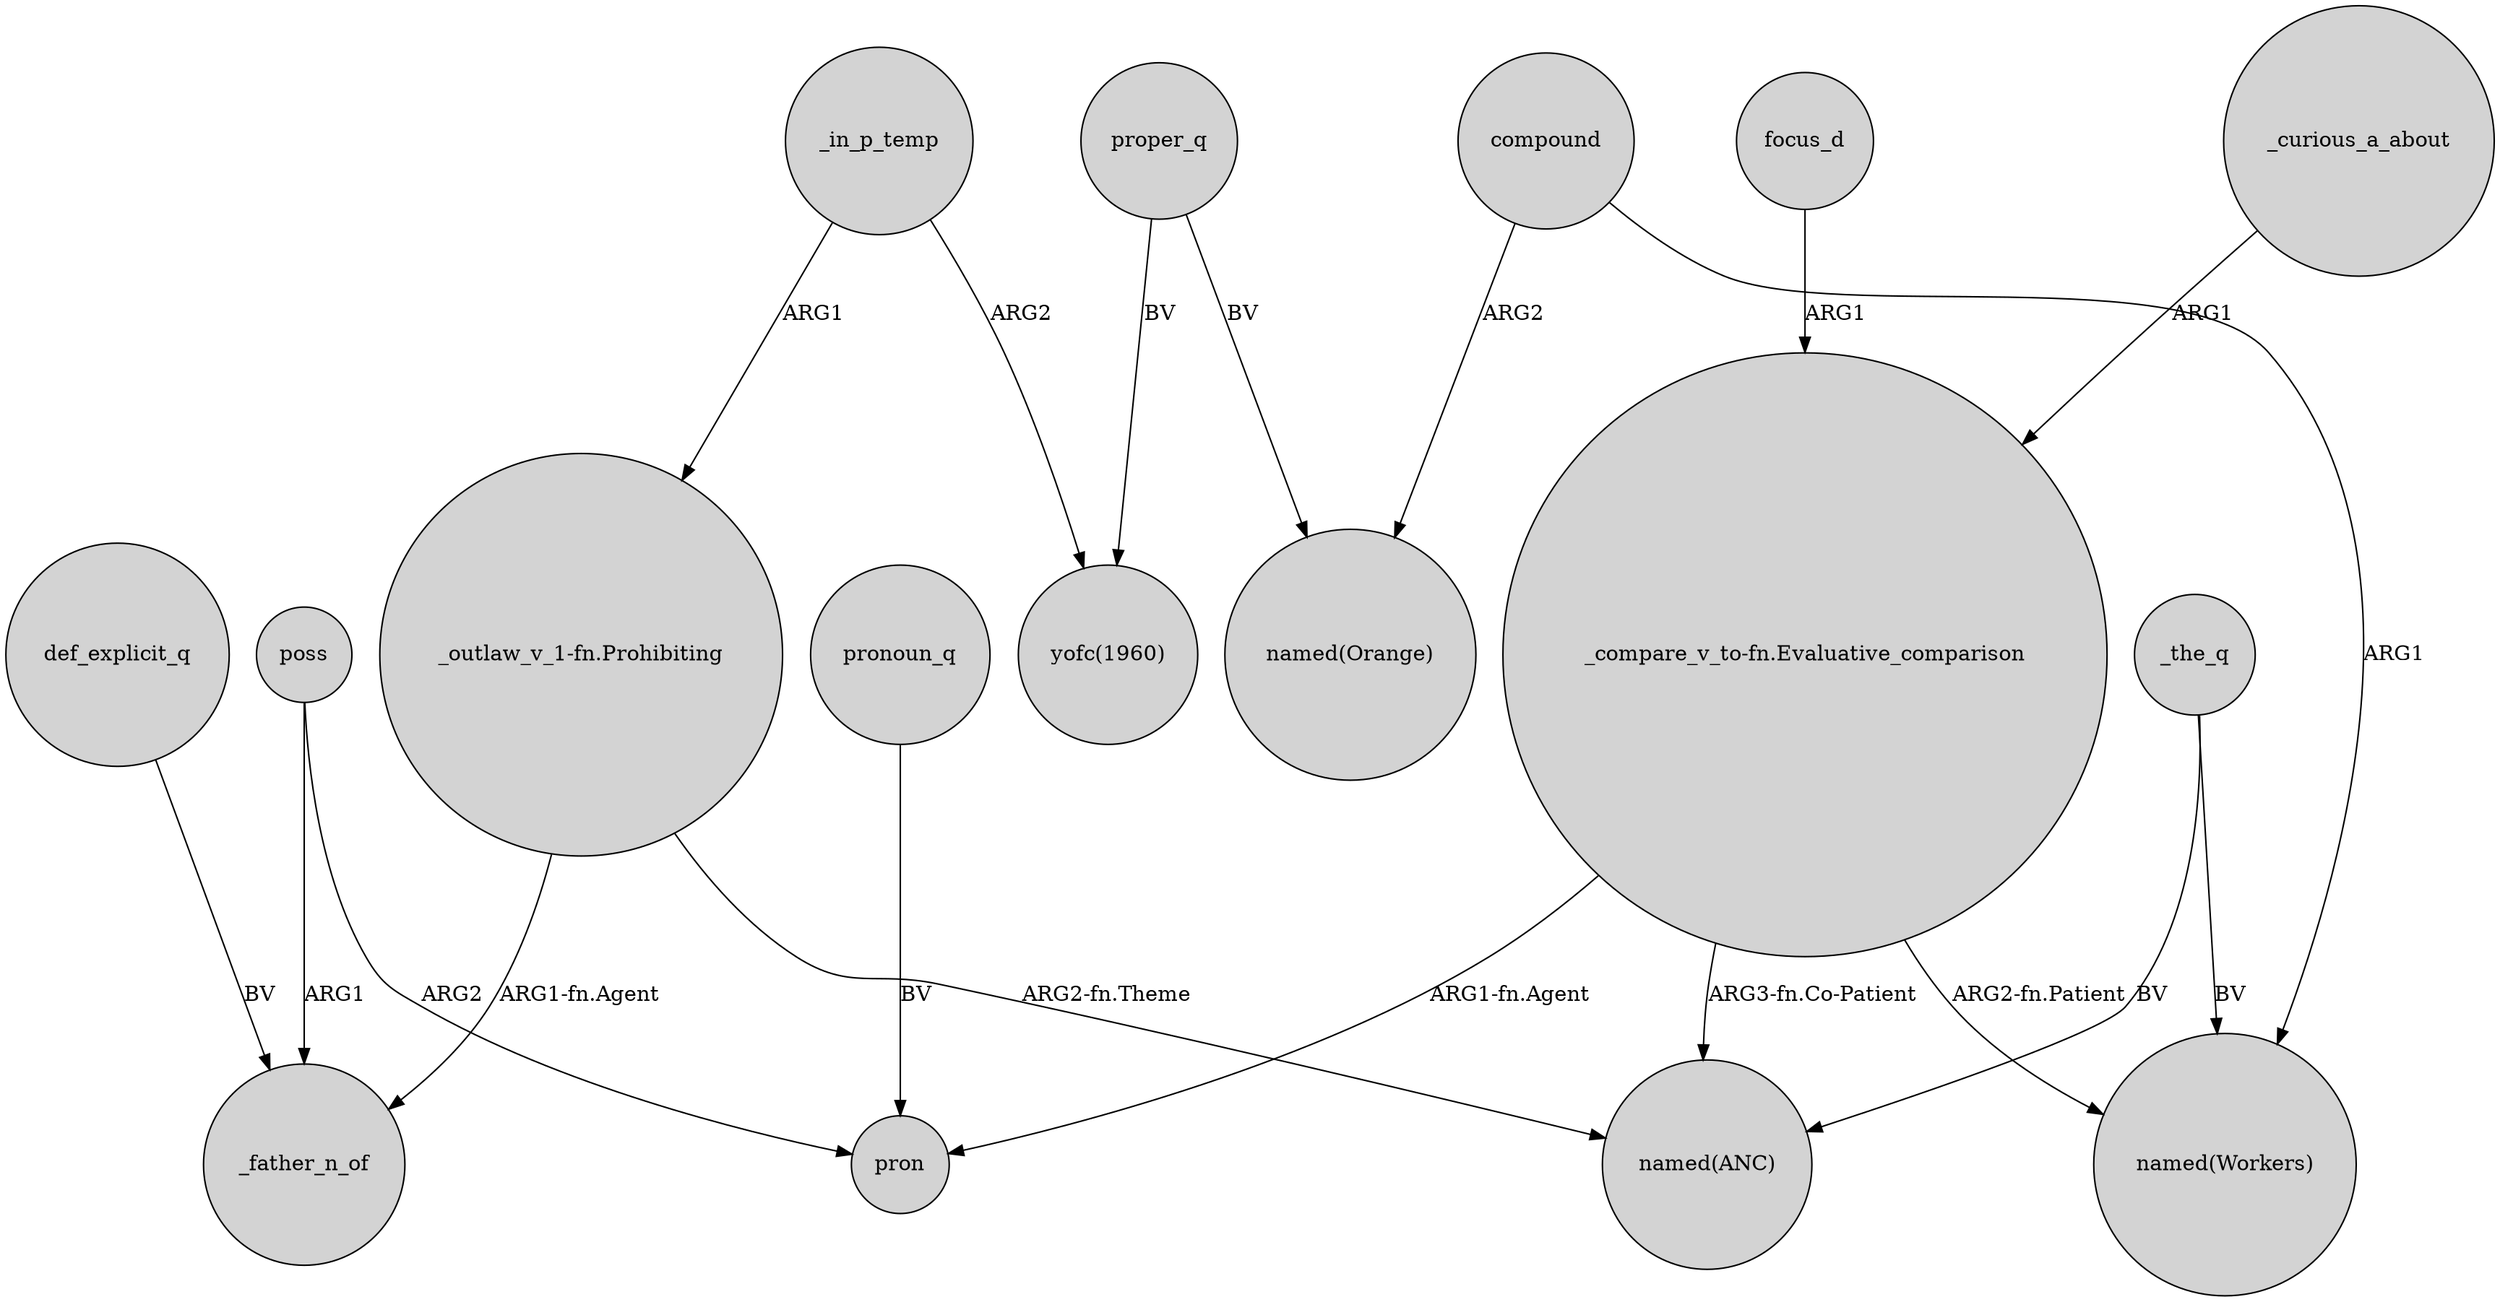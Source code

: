 digraph {
	node [shape=circle style=filled]
	proper_q -> "yofc(1960)" [label=BV]
	poss -> pron [label=ARG2]
	"_compare_v_to-fn.Evaluative_comparison" -> "named(ANC)" [label="ARG3-fn.Co-Patient"]
	compound -> "named(Orange)" [label=ARG2]
	def_explicit_q -> _father_n_of [label=BV]
	pronoun_q -> pron [label=BV]
	"_outlaw_v_1-fn.Prohibiting" -> _father_n_of [label="ARG1-fn.Agent"]
	_curious_a_about -> "_compare_v_to-fn.Evaluative_comparison" [label=ARG1]
	poss -> _father_n_of [label=ARG1]
	proper_q -> "named(Orange)" [label=BV]
	"_outlaw_v_1-fn.Prohibiting" -> "named(ANC)" [label="ARG2-fn.Theme"]
	compound -> "named(Workers)" [label=ARG1]
	_in_p_temp -> "yofc(1960)" [label=ARG2]
	"_compare_v_to-fn.Evaluative_comparison" -> pron [label="ARG1-fn.Agent"]
	"_compare_v_to-fn.Evaluative_comparison" -> "named(Workers)" [label="ARG2-fn.Patient"]
	_in_p_temp -> "_outlaw_v_1-fn.Prohibiting" [label=ARG1]
	_the_q -> "named(ANC)" [label=BV]
	focus_d -> "_compare_v_to-fn.Evaluative_comparison" [label=ARG1]
	_the_q -> "named(Workers)" [label=BV]
}
